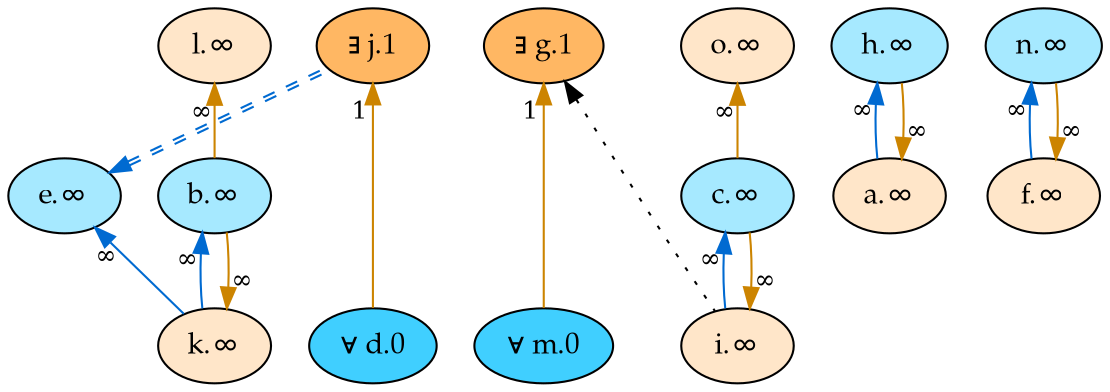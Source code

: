 digraph {
    rankdir="TB"
    node [style=filled fontname="Palatino" fontsize=14]
    node [fillcolor="#40cfff"]
    "d" [label="∀ d.0"]
    "m" [label="∀ m.0"]
    node [fillcolor="#a6e9ff"]
    "h" [label="h.∞"]
    "b" [label="b.∞"]
    "c" [label="c.∞"]
    "e" [label="e.∞"]
    "n" [label="n.∞"]
    node [fillcolor="#ffb763"]
    "g" [label="∃ g.1"]
    "j" [label="∃ j.1"]
    node [fillcolor="#ffe6c9"]
    "a" [label="a.∞"]
    "k" [label="k.∞"]
    "l" [label="l.∞"]
    "i" [label="i.∞"]
    "o" [label="o.∞"]
    "f" [label="f.∞"]
    edge[labeldistance=1.5 fontsize=12]
    edge [color="#006ad1" style="solid" dir="back" taillabel="∞"]
           "h" -> "a" 
           "b" -> "k" 
           "c" -> "i" 
           "e" -> "k" 
           "n" -> "f" 
    edge [color="#cc8400" style="solid" dir="back" taillabel="∞"]
           "a" -> "h" 
           "k" -> "b" 
           "l" -> "b" 
           "i" -> "c" 
           "o" -> "c" 
           "f" -> "n" 
    edge [color="#cc8400" style="solid" dir="back" taillabel="1"]
           "j" -> "d" 
           "g" -> "m" 
    edge [color="#006ad1:#006ad1" style="dashed" dir="back" taillabel="" constraint=false]
           "e" -> "j" 
    edge [color="black" style="dotted" dir="back" taillabel="" constraint=false]
           "g" -> "i" 
    {rank = max d m}
    {rank = min g j}
}
